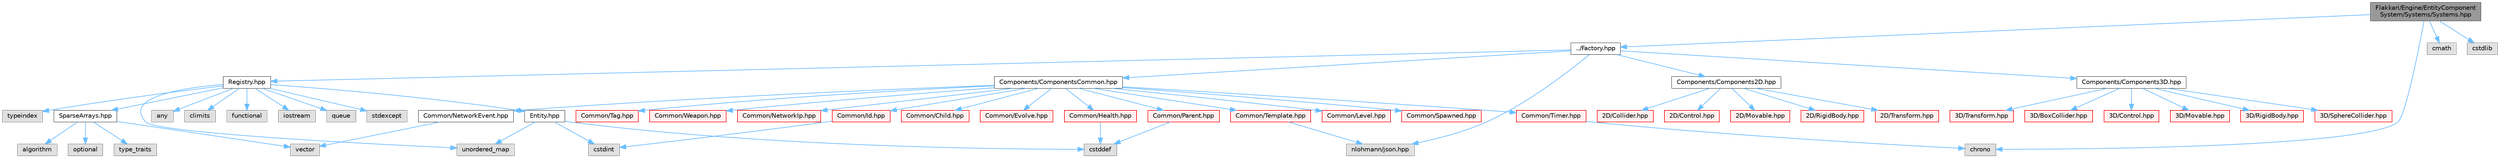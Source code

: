 digraph "Flakkari/Engine/EntityComponentSystem/Systems/Systems.hpp"
{
 // LATEX_PDF_SIZE
  bgcolor="transparent";
  edge [fontname=Helvetica,fontsize=10,labelfontname=Helvetica,labelfontsize=10];
  node [fontname=Helvetica,fontsize=10,shape=box,height=0.2,width=0.4];
  Node1 [id="Node000001",label="Flakkari/Engine/EntityComponent\lSystem/Systems/Systems.hpp",height=0.2,width=0.4,color="gray40", fillcolor="grey60", style="filled", fontcolor="black",tooltip=" "];
  Node1 -> Node2 [id="edge1_Node000001_Node000002",color="steelblue1",style="solid",tooltip=" "];
  Node2 [id="Node000002",label="../Factory.hpp",height=0.2,width=0.4,color="grey40", fillcolor="white", style="filled",URL="$d5/d03/Factory_8hpp.html",tooltip=" "];
  Node2 -> Node3 [id="edge2_Node000002_Node000003",color="steelblue1",style="solid",tooltip=" "];
  Node3 [id="Node000003",label="nlohmann/json.hpp",height=0.2,width=0.4,color="grey60", fillcolor="#E0E0E0", style="filled",tooltip=" "];
  Node2 -> Node4 [id="edge3_Node000002_Node000004",color="steelblue1",style="solid",tooltip=" "];
  Node4 [id="Node000004",label="Registry.hpp",height=0.2,width=0.4,color="grey40", fillcolor="white", style="filled",URL="$db/dd1/Registry_8hpp.html",tooltip=" "];
  Node4 -> Node5 [id="edge4_Node000004_Node000005",color="steelblue1",style="solid",tooltip=" "];
  Node5 [id="Node000005",label="Entity.hpp",height=0.2,width=0.4,color="grey40", fillcolor="white", style="filled",URL="$de/da6/Entity_8hpp.html",tooltip=" "];
  Node5 -> Node6 [id="edge5_Node000005_Node000006",color="steelblue1",style="solid",tooltip=" "];
  Node6 [id="Node000006",label="cstddef",height=0.2,width=0.4,color="grey60", fillcolor="#E0E0E0", style="filled",tooltip=" "];
  Node5 -> Node7 [id="edge6_Node000005_Node000007",color="steelblue1",style="solid",tooltip=" "];
  Node7 [id="Node000007",label="cstdint",height=0.2,width=0.4,color="grey60", fillcolor="#E0E0E0", style="filled",tooltip=" "];
  Node5 -> Node8 [id="edge7_Node000005_Node000008",color="steelblue1",style="solid",tooltip=" "];
  Node8 [id="Node000008",label="unordered_map",height=0.2,width=0.4,color="grey60", fillcolor="#E0E0E0", style="filled",tooltip=" "];
  Node4 -> Node9 [id="edge8_Node000004_Node000009",color="steelblue1",style="solid",tooltip=" "];
  Node9 [id="Node000009",label="SparseArrays.hpp",height=0.2,width=0.4,color="grey40", fillcolor="white", style="filled",URL="$df/db3/SparseArrays_8hpp.html",tooltip=" "];
  Node9 -> Node10 [id="edge9_Node000009_Node000010",color="steelblue1",style="solid",tooltip=" "];
  Node10 [id="Node000010",label="algorithm",height=0.2,width=0.4,color="grey60", fillcolor="#E0E0E0", style="filled",tooltip=" "];
  Node9 -> Node11 [id="edge10_Node000009_Node000011",color="steelblue1",style="solid",tooltip=" "];
  Node11 [id="Node000011",label="optional",height=0.2,width=0.4,color="grey60", fillcolor="#E0E0E0", style="filled",tooltip=" "];
  Node9 -> Node12 [id="edge11_Node000009_Node000012",color="steelblue1",style="solid",tooltip=" "];
  Node12 [id="Node000012",label="type_traits",height=0.2,width=0.4,color="grey60", fillcolor="#E0E0E0", style="filled",tooltip=" "];
  Node9 -> Node13 [id="edge12_Node000009_Node000013",color="steelblue1",style="solid",tooltip=" "];
  Node13 [id="Node000013",label="vector",height=0.2,width=0.4,color="grey60", fillcolor="#E0E0E0", style="filled",tooltip=" "];
  Node4 -> Node14 [id="edge13_Node000004_Node000014",color="steelblue1",style="solid",tooltip=" "];
  Node14 [id="Node000014",label="any",height=0.2,width=0.4,color="grey60", fillcolor="#E0E0E0", style="filled",tooltip=" "];
  Node4 -> Node15 [id="edge14_Node000004_Node000015",color="steelblue1",style="solid",tooltip=" "];
  Node15 [id="Node000015",label="climits",height=0.2,width=0.4,color="grey60", fillcolor="#E0E0E0", style="filled",tooltip=" "];
  Node4 -> Node16 [id="edge15_Node000004_Node000016",color="steelblue1",style="solid",tooltip=" "];
  Node16 [id="Node000016",label="functional",height=0.2,width=0.4,color="grey60", fillcolor="#E0E0E0", style="filled",tooltip=" "];
  Node4 -> Node17 [id="edge16_Node000004_Node000017",color="steelblue1",style="solid",tooltip=" "];
  Node17 [id="Node000017",label="iostream",height=0.2,width=0.4,color="grey60", fillcolor="#E0E0E0", style="filled",tooltip=" "];
  Node4 -> Node18 [id="edge17_Node000004_Node000018",color="steelblue1",style="solid",tooltip=" "];
  Node18 [id="Node000018",label="queue",height=0.2,width=0.4,color="grey60", fillcolor="#E0E0E0", style="filled",tooltip=" "];
  Node4 -> Node19 [id="edge18_Node000004_Node000019",color="steelblue1",style="solid",tooltip=" "];
  Node19 [id="Node000019",label="stdexcept",height=0.2,width=0.4,color="grey60", fillcolor="#E0E0E0", style="filled",tooltip=" "];
  Node4 -> Node20 [id="edge19_Node000004_Node000020",color="steelblue1",style="solid",tooltip=" "];
  Node20 [id="Node000020",label="typeindex",height=0.2,width=0.4,color="grey60", fillcolor="#E0E0E0", style="filled",tooltip=" "];
  Node4 -> Node8 [id="edge20_Node000004_Node000008",color="steelblue1",style="solid",tooltip=" "];
  Node2 -> Node21 [id="edge21_Node000002_Node000021",color="steelblue1",style="solid",tooltip=" "];
  Node21 [id="Node000021",label="Components/Components2D.hpp",height=0.2,width=0.4,color="grey40", fillcolor="white", style="filled",URL="$d0/d43/Components2D_8hpp.html",tooltip=" "];
  Node21 -> Node22 [id="edge22_Node000021_Node000022",color="steelblue1",style="solid",tooltip=" "];
  Node22 [id="Node000022",label="2D/Collider.hpp",height=0.2,width=0.4,color="red", fillcolor="#FFF0F0", style="filled",URL="$dd/d5f/Collider_8hpp.html",tooltip=" "];
  Node21 -> Node27 [id="edge23_Node000021_Node000027",color="steelblue1",style="solid",tooltip=" "];
  Node27 [id="Node000027",label="2D/Control.hpp",height=0.2,width=0.4,color="red", fillcolor="#FFF0F0", style="filled",URL="$d5/d59/2D_2Control_8hpp.html",tooltip=" "];
  Node21 -> Node28 [id="edge24_Node000021_Node000028",color="steelblue1",style="solid",tooltip=" "];
  Node28 [id="Node000028",label="2D/Movable.hpp",height=0.2,width=0.4,color="red", fillcolor="#FFF0F0", style="filled",URL="$d6/d02/2D_2Movable_8hpp.html",tooltip=" "];
  Node21 -> Node29 [id="edge25_Node000021_Node000029",color="steelblue1",style="solid",tooltip=" "];
  Node29 [id="Node000029",label="2D/RigidBody.hpp",height=0.2,width=0.4,color="red", fillcolor="#FFF0F0", style="filled",URL="$d9/df7/2D_2RigidBody_8hpp.html",tooltip=" "];
  Node21 -> Node30 [id="edge26_Node000021_Node000030",color="steelblue1",style="solid",tooltip=" "];
  Node30 [id="Node000030",label="2D/Transform.hpp",height=0.2,width=0.4,color="red", fillcolor="#FFF0F0", style="filled",URL="$d2/db8/2D_2Transform_8hpp.html",tooltip=" "];
  Node2 -> Node31 [id="edge27_Node000002_Node000031",color="steelblue1",style="solid",tooltip=" "];
  Node31 [id="Node000031",label="Components/Components3D.hpp",height=0.2,width=0.4,color="grey40", fillcolor="white", style="filled",URL="$df/d72/Components3D_8hpp.html",tooltip=" "];
  Node31 -> Node32 [id="edge28_Node000031_Node000032",color="steelblue1",style="solid",tooltip=" "];
  Node32 [id="Node000032",label="3D/BoxCollider.hpp",height=0.2,width=0.4,color="red", fillcolor="#FFF0F0", style="filled",URL="$d2/df3/BoxCollider_8hpp.html",tooltip=" "];
  Node31 -> Node33 [id="edge29_Node000031_Node000033",color="steelblue1",style="solid",tooltip=" "];
  Node33 [id="Node000033",label="3D/Control.hpp",height=0.2,width=0.4,color="red", fillcolor="#FFF0F0", style="filled",URL="$d2/d89/3D_2Control_8hpp.html",tooltip=" "];
  Node31 -> Node34 [id="edge30_Node000031_Node000034",color="steelblue1",style="solid",tooltip=" "];
  Node34 [id="Node000034",label="3D/Movable.hpp",height=0.2,width=0.4,color="red", fillcolor="#FFF0F0", style="filled",URL="$d6/d80/3D_2Movable_8hpp.html",tooltip=" "];
  Node31 -> Node35 [id="edge31_Node000031_Node000035",color="steelblue1",style="solid",tooltip=" "];
  Node35 [id="Node000035",label="3D/RigidBody.hpp",height=0.2,width=0.4,color="red", fillcolor="#FFF0F0", style="filled",URL="$d9/d45/3D_2RigidBody_8hpp.html",tooltip=" "];
  Node31 -> Node36 [id="edge32_Node000031_Node000036",color="steelblue1",style="solid",tooltip=" "];
  Node36 [id="Node000036",label="3D/SphereCollider.hpp",height=0.2,width=0.4,color="red", fillcolor="#FFF0F0", style="filled",URL="$d5/dd5/SphereCollider_8hpp.html",tooltip=" "];
  Node31 -> Node37 [id="edge33_Node000031_Node000037",color="steelblue1",style="solid",tooltip=" "];
  Node37 [id="Node000037",label="3D/Transform.hpp",height=0.2,width=0.4,color="red", fillcolor="#FFF0F0", style="filled",URL="$dc/d08/3D_2Transform_8hpp.html",tooltip=" "];
  Node2 -> Node38 [id="edge34_Node000002_Node000038",color="steelblue1",style="solid",tooltip=" "];
  Node38 [id="Node000038",label="Components/ComponentsCommon.hpp",height=0.2,width=0.4,color="grey40", fillcolor="white", style="filled",URL="$d1/d37/ComponentsCommon_8hpp.html",tooltip=" "];
  Node38 -> Node39 [id="edge35_Node000038_Node000039",color="steelblue1",style="solid",tooltip=" "];
  Node39 [id="Node000039",label="Common/Child.hpp",height=0.2,width=0.4,color="red", fillcolor="#FFF0F0", style="filled",URL="$d5/d4f/Child_8hpp.html",tooltip=" "];
  Node38 -> Node40 [id="edge36_Node000038_Node000040",color="steelblue1",style="solid",tooltip=" "];
  Node40 [id="Node000040",label="Common/Evolve.hpp",height=0.2,width=0.4,color="red", fillcolor="#FFF0F0", style="filled",URL="$de/dc0/Evolve_8hpp.html",tooltip=" "];
  Node38 -> Node41 [id="edge37_Node000038_Node000041",color="steelblue1",style="solid",tooltip=" "];
  Node41 [id="Node000041",label="Common/Health.hpp",height=0.2,width=0.4,color="red", fillcolor="#FFF0F0", style="filled",URL="$d6/d38/Health_8hpp.html",tooltip=" "];
  Node41 -> Node6 [id="edge38_Node000041_Node000006",color="steelblue1",style="solid",tooltip=" "];
  Node38 -> Node42 [id="edge39_Node000038_Node000042",color="steelblue1",style="solid",tooltip=" "];
  Node42 [id="Node000042",label="Common/Id.hpp",height=0.2,width=0.4,color="red", fillcolor="#FFF0F0", style="filled",URL="$d0/dbe/Id_8hpp.html",tooltip=" "];
  Node42 -> Node7 [id="edge40_Node000042_Node000007",color="steelblue1",style="solid",tooltip=" "];
  Node38 -> Node43 [id="edge41_Node000038_Node000043",color="steelblue1",style="solid",tooltip=" "];
  Node43 [id="Node000043",label="Common/Level.hpp",height=0.2,width=0.4,color="red", fillcolor="#FFF0F0", style="filled",URL="$da/d93/Level_8hpp.html",tooltip=" "];
  Node38 -> Node45 [id="edge42_Node000038_Node000045",color="steelblue1",style="solid",tooltip=" "];
  Node45 [id="Node000045",label="Common/Parent.hpp",height=0.2,width=0.4,color="red", fillcolor="#FFF0F0", style="filled",URL="$db/d14/Parent_8hpp.html",tooltip=" "];
  Node45 -> Node6 [id="edge43_Node000045_Node000006",color="steelblue1",style="solid",tooltip=" "];
  Node38 -> Node46 [id="edge44_Node000038_Node000046",color="steelblue1",style="solid",tooltip=" "];
  Node46 [id="Node000046",label="Common/Spawned.hpp",height=0.2,width=0.4,color="red", fillcolor="#FFF0F0", style="filled",URL="$d8/dca/Spawned_8hpp.html",tooltip=" "];
  Node38 -> Node47 [id="edge45_Node000038_Node000047",color="steelblue1",style="solid",tooltip=" "];
  Node47 [id="Node000047",label="Common/Tag.hpp",height=0.2,width=0.4,color="red", fillcolor="#FFF0F0", style="filled",URL="$d0/d5a/Tag_8hpp.html",tooltip=" "];
  Node38 -> Node48 [id="edge46_Node000038_Node000048",color="steelblue1",style="solid",tooltip=" "];
  Node48 [id="Node000048",label="Common/Template.hpp",height=0.2,width=0.4,color="red", fillcolor="#FFF0F0", style="filled",URL="$df/da8/Template_8hpp.html",tooltip=" "];
  Node48 -> Node3 [id="edge47_Node000048_Node000003",color="steelblue1",style="solid",tooltip=" "];
  Node38 -> Node49 [id="edge48_Node000038_Node000049",color="steelblue1",style="solid",tooltip=" "];
  Node49 [id="Node000049",label="Common/Timer.hpp",height=0.2,width=0.4,color="red", fillcolor="#FFF0F0", style="filled",URL="$d8/dbf/Timer_8hpp.html",tooltip=" "];
  Node49 -> Node50 [id="edge49_Node000049_Node000050",color="steelblue1",style="solid",tooltip=" "];
  Node50 [id="Node000050",label="chrono",height=0.2,width=0.4,color="grey60", fillcolor="#E0E0E0", style="filled",tooltip=" "];
  Node38 -> Node51 [id="edge50_Node000038_Node000051",color="steelblue1",style="solid",tooltip=" "];
  Node51 [id="Node000051",label="Common/Weapon.hpp",height=0.2,width=0.4,color="red", fillcolor="#FFF0F0", style="filled",URL="$dd/d7d/Weapon_8hpp.html",tooltip=" "];
  Node38 -> Node52 [id="edge51_Node000038_Node000052",color="steelblue1",style="solid",tooltip=" "];
  Node52 [id="Node000052",label="Common/NetworkEvent.hpp",height=0.2,width=0.4,color="grey40", fillcolor="white", style="filled",URL="$da/daf/NetworkEvent_8hpp.html",tooltip=" "];
  Node52 -> Node13 [id="edge52_Node000052_Node000013",color="steelblue1",style="solid",tooltip=" "];
  Node38 -> Node53 [id="edge53_Node000038_Node000053",color="steelblue1",style="solid",tooltip=" "];
  Node53 [id="Node000053",label="Common/NetworkIp.hpp",height=0.2,width=0.4,color="red", fillcolor="#FFF0F0", style="filled",URL="$d6/d65/NetworkIp_8hpp.html",tooltip=" "];
  Node1 -> Node50 [id="edge54_Node000001_Node000050",color="steelblue1",style="solid",tooltip=" "];
  Node1 -> Node24 [id="edge55_Node000001_Node000024",color="steelblue1",style="solid",tooltip=" "];
  Node24 [id="Node000024",label="cmath",height=0.2,width=0.4,color="grey60", fillcolor="#E0E0E0", style="filled",tooltip=" "];
  Node1 -> Node54 [id="edge56_Node000001_Node000054",color="steelblue1",style="solid",tooltip=" "];
  Node54 [id="Node000054",label="cstdlib",height=0.2,width=0.4,color="grey60", fillcolor="#E0E0E0", style="filled",tooltip=" "];
}
